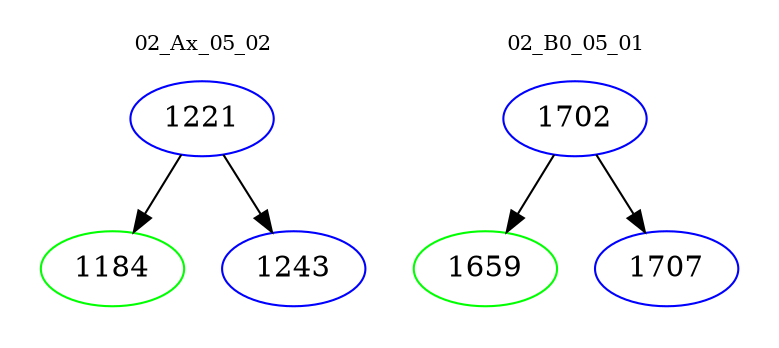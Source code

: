 digraph{
subgraph cluster_0 {
color = white
label = "02_Ax_05_02";
fontsize=10;
T0_1221 [label="1221", color="blue"]
T0_1221 -> T0_1184 [color="black"]
T0_1184 [label="1184", color="green"]
T0_1221 -> T0_1243 [color="black"]
T0_1243 [label="1243", color="blue"]
}
subgraph cluster_1 {
color = white
label = "02_B0_05_01";
fontsize=10;
T1_1702 [label="1702", color="blue"]
T1_1702 -> T1_1659 [color="black"]
T1_1659 [label="1659", color="green"]
T1_1702 -> T1_1707 [color="black"]
T1_1707 [label="1707", color="blue"]
}
}
